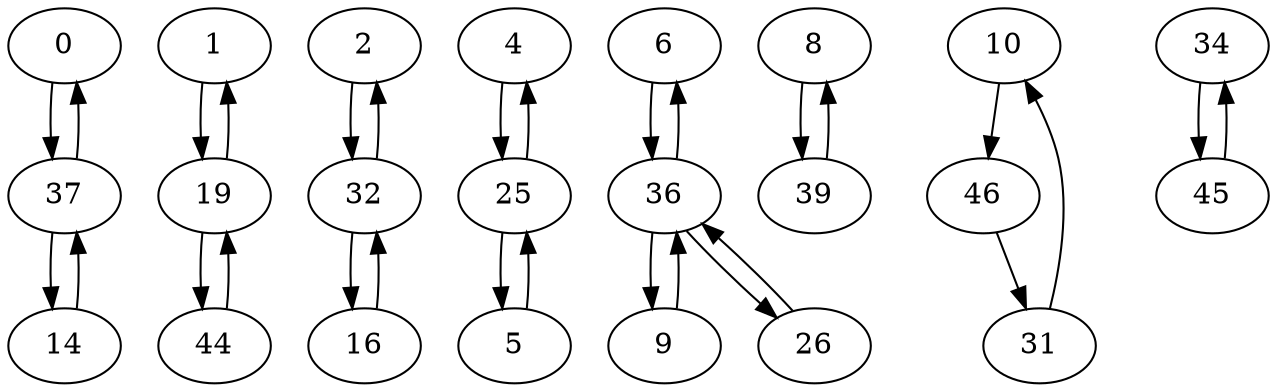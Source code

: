 digraph G {
  0 -> 37;
  1 -> 19;
  2 -> 32;
  4 -> 25;
  5 -> 25;
  6 -> 36;
  8 -> 39;
  9 -> 36;
  10 -> 46;
  14 -> 37;
  16 -> 32;
  19 -> 1;
  19 -> 44;
  25 -> 4;
  25 -> 5;
  26 -> 36;
  31 -> 10;
  32 -> 2;
  32 -> 16;
  34 -> 45;
  36 -> 6;
  36 -> 9;
  36 -> 26;
  37 -> 0;
  37 -> 14;
  39 -> 8;
  44 -> 19;
  45 -> 34;
  46 -> 31;
}